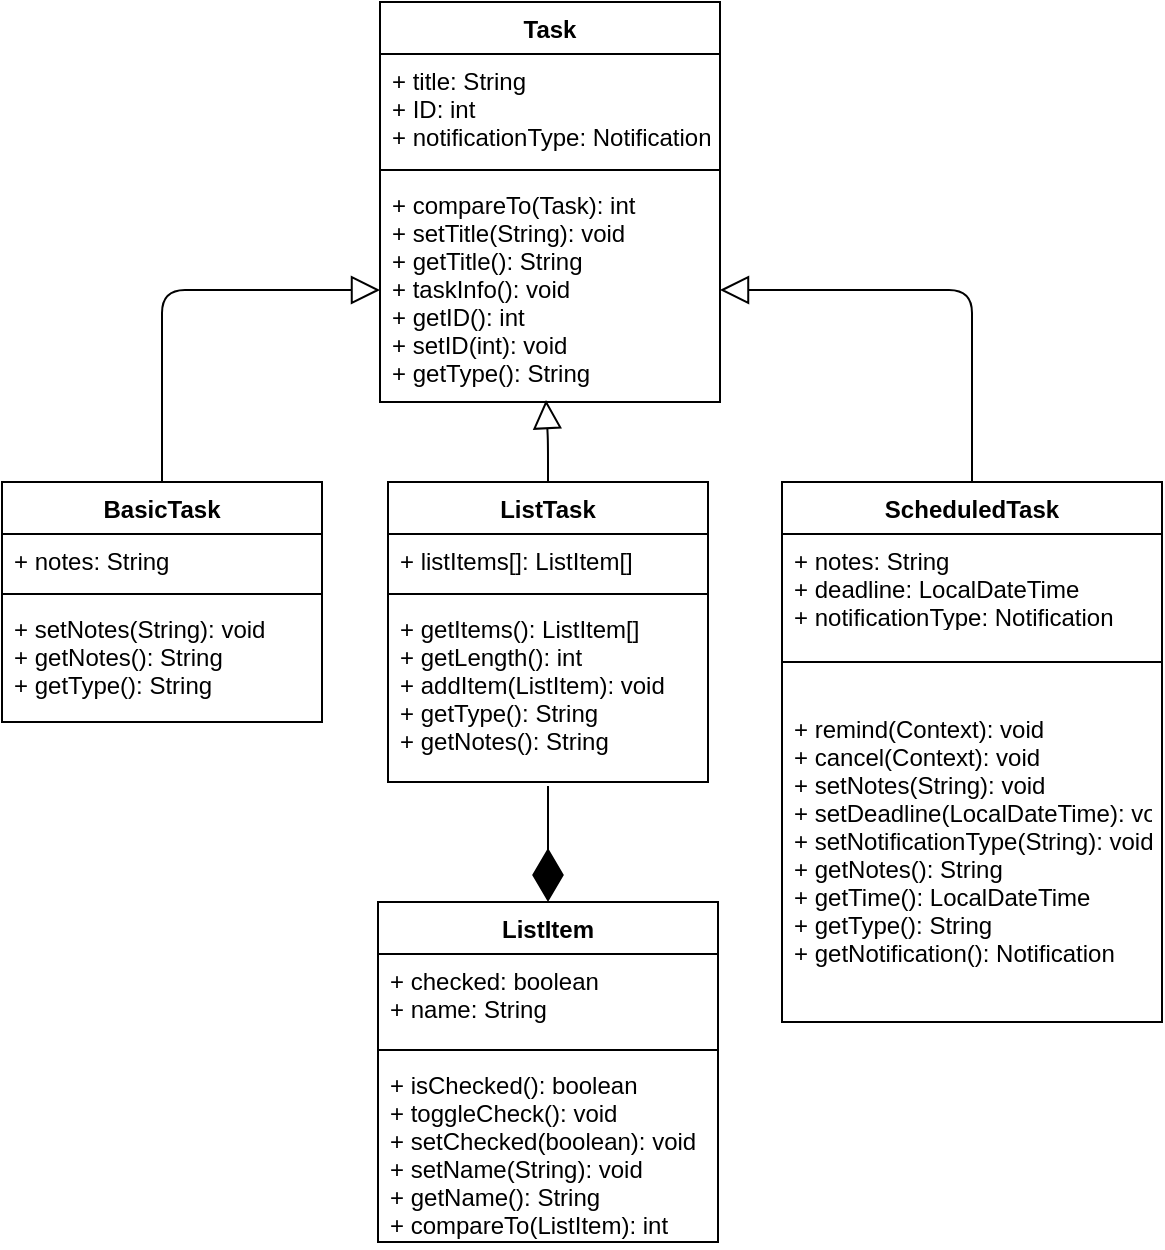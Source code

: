 <mxfile version="14.7.6" type="github">
  <diagram id="zpEDSjzosJDliBePStET" name="Page-1">
    <mxGraphModel dx="785" dy="569" grid="1" gridSize="10" guides="1" tooltips="1" connect="1" arrows="1" fold="1" page="1" pageScale="1" pageWidth="827" pageHeight="1169" math="0" shadow="0">
      <root>
        <mxCell id="0" />
        <mxCell id="1" parent="0" />
        <mxCell id="YqspJod9Bear6XmAUySt-1" value="Task" style="swimlane;fontStyle=1;align=center;verticalAlign=top;childLayout=stackLayout;horizontal=1;startSize=26;horizontalStack=0;resizeParent=1;resizeParentMax=0;resizeLast=0;collapsible=1;marginBottom=0;" vertex="1" parent="1">
          <mxGeometry x="329" y="10" width="170" height="200" as="geometry" />
        </mxCell>
        <mxCell id="YqspJod9Bear6XmAUySt-2" value="+ title: String&#xa;+ ID: int&#xa;+ notificationType: Notification&#xa;&#xa;" style="text;strokeColor=none;fillColor=none;align=left;verticalAlign=top;spacingLeft=4;spacingRight=4;overflow=hidden;rotatable=0;points=[[0,0.5],[1,0.5]];portConstraint=eastwest;" vertex="1" parent="YqspJod9Bear6XmAUySt-1">
          <mxGeometry y="26" width="170" height="54" as="geometry" />
        </mxCell>
        <mxCell id="YqspJod9Bear6XmAUySt-3" value="" style="line;strokeWidth=1;fillColor=none;align=left;verticalAlign=middle;spacingTop=-1;spacingLeft=3;spacingRight=3;rotatable=0;labelPosition=right;points=[];portConstraint=eastwest;" vertex="1" parent="YqspJod9Bear6XmAUySt-1">
          <mxGeometry y="80" width="170" height="8" as="geometry" />
        </mxCell>
        <mxCell id="YqspJod9Bear6XmAUySt-4" value="+ compareTo(Task): int&#xa;+ setTitle(String): void&#xa;+ getTitle(): String&#xa;+ taskInfo(): void&#xa;+ getID(): int&#xa;+ setID(int): void&#xa;+ getType(): String" style="text;strokeColor=none;fillColor=none;align=left;verticalAlign=top;spacingLeft=4;spacingRight=4;overflow=hidden;rotatable=0;points=[[0,0.5],[1,0.5]];portConstraint=eastwest;" vertex="1" parent="YqspJod9Bear6XmAUySt-1">
          <mxGeometry y="88" width="170" height="112" as="geometry" />
        </mxCell>
        <mxCell id="YqspJod9Bear6XmAUySt-5" value="BasicTask" style="swimlane;fontStyle=1;align=center;verticalAlign=top;childLayout=stackLayout;horizontal=1;startSize=26;horizontalStack=0;resizeParent=1;resizeParentMax=0;resizeLast=0;collapsible=1;marginBottom=0;" vertex="1" parent="1">
          <mxGeometry x="140" y="250" width="160" height="120" as="geometry" />
        </mxCell>
        <mxCell id="YqspJod9Bear6XmAUySt-6" value="+ notes: String" style="text;strokeColor=none;fillColor=none;align=left;verticalAlign=top;spacingLeft=4;spacingRight=4;overflow=hidden;rotatable=0;points=[[0,0.5],[1,0.5]];portConstraint=eastwest;" vertex="1" parent="YqspJod9Bear6XmAUySt-5">
          <mxGeometry y="26" width="160" height="26" as="geometry" />
        </mxCell>
        <mxCell id="YqspJod9Bear6XmAUySt-7" value="" style="line;strokeWidth=1;fillColor=none;align=left;verticalAlign=middle;spacingTop=-1;spacingLeft=3;spacingRight=3;rotatable=0;labelPosition=right;points=[];portConstraint=eastwest;" vertex="1" parent="YqspJod9Bear6XmAUySt-5">
          <mxGeometry y="52" width="160" height="8" as="geometry" />
        </mxCell>
        <mxCell id="YqspJod9Bear6XmAUySt-8" value="+ setNotes(String): void&#xa;+ getNotes(): String&#xa;+ getType(): String&#xa;" style="text;strokeColor=none;fillColor=none;align=left;verticalAlign=top;spacingLeft=4;spacingRight=4;overflow=hidden;rotatable=0;points=[[0,0.5],[1,0.5]];portConstraint=eastwest;" vertex="1" parent="YqspJod9Bear6XmAUySt-5">
          <mxGeometry y="60" width="160" height="60" as="geometry" />
        </mxCell>
        <mxCell id="YqspJod9Bear6XmAUySt-9" value="ListTask" style="swimlane;fontStyle=1;align=center;verticalAlign=top;childLayout=stackLayout;horizontal=1;startSize=26;horizontalStack=0;resizeParent=1;resizeParentMax=0;resizeLast=0;collapsible=1;marginBottom=0;" vertex="1" parent="1">
          <mxGeometry x="333" y="250" width="160" height="150" as="geometry" />
        </mxCell>
        <mxCell id="YqspJod9Bear6XmAUySt-10" value="+ listItems[]: ListItem[]" style="text;strokeColor=none;fillColor=none;align=left;verticalAlign=top;spacingLeft=4;spacingRight=4;overflow=hidden;rotatable=0;points=[[0,0.5],[1,0.5]];portConstraint=eastwest;" vertex="1" parent="YqspJod9Bear6XmAUySt-9">
          <mxGeometry y="26" width="160" height="26" as="geometry" />
        </mxCell>
        <mxCell id="YqspJod9Bear6XmAUySt-11" value="" style="line;strokeWidth=1;fillColor=none;align=left;verticalAlign=middle;spacingTop=-1;spacingLeft=3;spacingRight=3;rotatable=0;labelPosition=right;points=[];portConstraint=eastwest;" vertex="1" parent="YqspJod9Bear6XmAUySt-9">
          <mxGeometry y="52" width="160" height="8" as="geometry" />
        </mxCell>
        <mxCell id="YqspJod9Bear6XmAUySt-12" value="+ getItems(): ListItem[]&#xa;+ getLength(): int&#xa;+ addItem(ListItem): void&#xa;+ getType(): String&#xa;+ getNotes(): String&#xa;" style="text;strokeColor=none;fillColor=none;align=left;verticalAlign=top;spacingLeft=4;spacingRight=4;overflow=hidden;rotatable=0;points=[[0,0.5],[1,0.5]];portConstraint=eastwest;" vertex="1" parent="YqspJod9Bear6XmAUySt-9">
          <mxGeometry y="60" width="160" height="90" as="geometry" />
        </mxCell>
        <mxCell id="YqspJod9Bear6XmAUySt-13" value="ListItem" style="swimlane;fontStyle=1;align=center;verticalAlign=top;childLayout=stackLayout;horizontal=1;startSize=26;horizontalStack=0;resizeParent=1;resizeParentMax=0;resizeLast=0;collapsible=1;marginBottom=0;" vertex="1" parent="1">
          <mxGeometry x="328" y="460" width="170" height="170" as="geometry" />
        </mxCell>
        <mxCell id="YqspJod9Bear6XmAUySt-14" value="+ checked: boolean&#xa;+ name: String&#xa;" style="text;strokeColor=none;fillColor=none;align=left;verticalAlign=top;spacingLeft=4;spacingRight=4;overflow=hidden;rotatable=0;points=[[0,0.5],[1,0.5]];portConstraint=eastwest;" vertex="1" parent="YqspJod9Bear6XmAUySt-13">
          <mxGeometry y="26" width="170" height="44" as="geometry" />
        </mxCell>
        <mxCell id="YqspJod9Bear6XmAUySt-15" value="" style="line;strokeWidth=1;fillColor=none;align=left;verticalAlign=middle;spacingTop=-1;spacingLeft=3;spacingRight=3;rotatable=0;labelPosition=right;points=[];portConstraint=eastwest;" vertex="1" parent="YqspJod9Bear6XmAUySt-13">
          <mxGeometry y="70" width="170" height="8" as="geometry" />
        </mxCell>
        <mxCell id="YqspJod9Bear6XmAUySt-16" value="+ isChecked(): boolean&#xa;+ toggleCheck(): void&#xa;+ setChecked(boolean): void&#xa;+ setName(String): void&#xa;+ getName(): String&#xa;+ compareTo(ListItem): int" style="text;strokeColor=none;fillColor=none;align=left;verticalAlign=top;spacingLeft=4;spacingRight=4;overflow=hidden;rotatable=0;points=[[0,0.5],[1,0.5]];portConstraint=eastwest;" vertex="1" parent="YqspJod9Bear6XmAUySt-13">
          <mxGeometry y="78" width="170" height="92" as="geometry" />
        </mxCell>
        <mxCell id="YqspJod9Bear6XmAUySt-17" value="ScheduledTask" style="swimlane;fontStyle=1;align=center;verticalAlign=top;childLayout=stackLayout;horizontal=1;startSize=26;horizontalStack=0;resizeParent=1;resizeParentMax=0;resizeLast=0;collapsible=1;marginBottom=0;" vertex="1" parent="1">
          <mxGeometry x="530" y="250" width="190" height="270" as="geometry" />
        </mxCell>
        <mxCell id="YqspJod9Bear6XmAUySt-18" value="+ notes: String&#xa;+ deadline: LocalDateTime&#xa;+ notificationType: Notification&#xa;&#xa;" style="text;strokeColor=none;fillColor=none;align=left;verticalAlign=top;spacingLeft=4;spacingRight=4;overflow=hidden;rotatable=0;points=[[0,0.5],[1,0.5]];portConstraint=eastwest;" vertex="1" parent="YqspJod9Bear6XmAUySt-17">
          <mxGeometry y="26" width="190" height="44" as="geometry" />
        </mxCell>
        <mxCell id="YqspJod9Bear6XmAUySt-19" value="" style="line;strokeWidth=1;fillColor=none;align=left;verticalAlign=middle;spacingTop=-1;spacingLeft=3;spacingRight=3;rotatable=0;labelPosition=right;points=[];portConstraint=eastwest;" vertex="1" parent="YqspJod9Bear6XmAUySt-17">
          <mxGeometry y="70" width="190" height="40" as="geometry" />
        </mxCell>
        <mxCell id="YqspJod9Bear6XmAUySt-20" value="+ remind(Context): void&#xa;+ cancel(Context): void&#xa;+ setNotes(String): void&#xa;+ setDeadline(LocalDateTime): void&#xa;+ setNotificationType(String): void&#xa;+ getNotes(): String&#xa;+ getTime(): LocalDateTime&#xa;+ getType(): String&#xa;+ getNotification(): Notification&#xa;" style="text;strokeColor=none;fillColor=none;align=left;verticalAlign=top;spacingLeft=4;spacingRight=4;overflow=hidden;rotatable=0;points=[[0,0.5],[1,0.5]];portConstraint=eastwest;" vertex="1" parent="YqspJod9Bear6XmAUySt-17">
          <mxGeometry y="110" width="190" height="160" as="geometry" />
        </mxCell>
        <mxCell id="YqspJod9Bear6XmAUySt-21" value="" style="endArrow=diamondThin;endFill=1;endSize=24;html=1;entryX=0.5;entryY=0;entryDx=0;entryDy=0;" edge="1" parent="1" target="YqspJod9Bear6XmAUySt-13">
          <mxGeometry width="160" relative="1" as="geometry">
            <mxPoint x="413" y="402" as="sourcePoint" />
            <mxPoint x="540" y="300" as="targetPoint" />
          </mxGeometry>
        </mxCell>
        <mxCell id="YqspJod9Bear6XmAUySt-22" value="" style="endArrow=block;endFill=0;html=1;edgeStyle=orthogonalEdgeStyle;align=left;verticalAlign=top;jumpSize=7;strokeWidth=1;targetPerimeterSpacing=0;arcSize=23;endSize=12;startSize=12;entryX=0;entryY=0.5;entryDx=0;entryDy=0;exitX=0.5;exitY=0;exitDx=0;exitDy=0;" edge="1" parent="1" source="YqspJod9Bear6XmAUySt-5" target="YqspJod9Bear6XmAUySt-4">
          <mxGeometry x="-1" relative="1" as="geometry">
            <mxPoint x="130" y="140" as="sourcePoint" />
            <mxPoint x="290" y="140" as="targetPoint" />
          </mxGeometry>
        </mxCell>
        <mxCell id="YqspJod9Bear6XmAUySt-24" value="" style="endArrow=block;endFill=0;html=1;edgeStyle=orthogonalEdgeStyle;align=left;verticalAlign=top;jumpSize=7;strokeWidth=1;targetPerimeterSpacing=0;arcSize=23;endSize=12;startSize=12;exitX=0.5;exitY=0;exitDx=0;exitDy=0;" edge="1" parent="1" source="YqspJod9Bear6XmAUySt-9">
          <mxGeometry x="-1" relative="1" as="geometry">
            <mxPoint x="320" y="225" as="sourcePoint" />
            <mxPoint x="412" y="209" as="targetPoint" />
          </mxGeometry>
        </mxCell>
        <mxCell id="YqspJod9Bear6XmAUySt-25" value="" style="endArrow=block;endFill=0;html=1;edgeStyle=orthogonalEdgeStyle;align=left;verticalAlign=top;jumpSize=7;strokeWidth=1;targetPerimeterSpacing=0;arcSize=23;endSize=12;startSize=12;entryX=1;entryY=0.5;entryDx=0;entryDy=0;exitX=0.5;exitY=0;exitDx=0;exitDy=0;" edge="1" parent="1" source="YqspJod9Bear6XmAUySt-17" target="YqspJod9Bear6XmAUySt-4">
          <mxGeometry x="-1" relative="1" as="geometry">
            <mxPoint x="580" y="150" as="sourcePoint" />
            <mxPoint x="740" y="150" as="targetPoint" />
          </mxGeometry>
        </mxCell>
      </root>
    </mxGraphModel>
  </diagram>
</mxfile>
